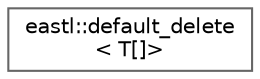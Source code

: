digraph "类继承关系图"
{
 // LATEX_PDF_SIZE
  bgcolor="transparent";
  edge [fontname=Helvetica,fontsize=10,labelfontname=Helvetica,labelfontsize=10];
  node [fontname=Helvetica,fontsize=10,shape=box,height=0.2,width=0.4];
  rankdir="LR";
  Node0 [id="Node000000",label="eastl::default_delete\l\< T[]\>",height=0.2,width=0.4,color="grey40", fillcolor="white", style="filled",URL="$structeastl_1_1default__delete_3_01_t_0f_0e_4.html",tooltip=" "];
}
